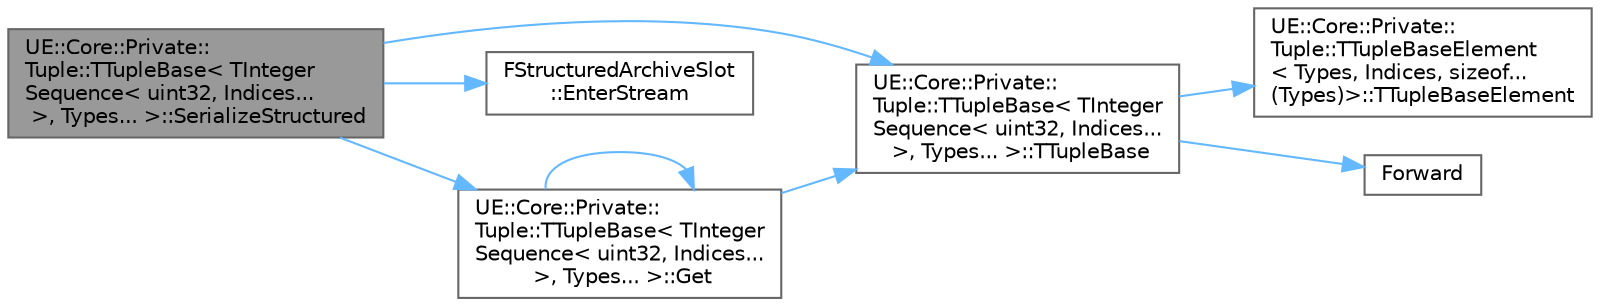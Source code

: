 digraph "UE::Core::Private::Tuple::TTupleBase&lt; TIntegerSequence&lt; uint32, Indices... &gt;, Types... &gt;::SerializeStructured"
{
 // INTERACTIVE_SVG=YES
 // LATEX_PDF_SIZE
  bgcolor="transparent";
  edge [fontname=Helvetica,fontsize=10,labelfontname=Helvetica,labelfontsize=10];
  node [fontname=Helvetica,fontsize=10,shape=box,height=0.2,width=0.4];
  rankdir="LR";
  Node1 [id="Node000001",label="UE::Core::Private::\lTuple::TTupleBase\< TInteger\lSequence\< uint32, Indices...\l \>, Types... \>::SerializeStructured",height=0.2,width=0.4,color="gray40", fillcolor="grey60", style="filled", fontcolor="black",tooltip=" "];
  Node1 -> Node2 [id="edge1_Node000001_Node000002",color="steelblue1",style="solid",tooltip=" "];
  Node2 [id="Node000002",label="UE::Core::Private::\lTuple::TTupleBase\< TInteger\lSequence\< uint32, Indices...\l \>, Types... \>::TTupleBase",height=0.2,width=0.4,color="grey40", fillcolor="white", style="filled",URL="$d4/d17/structUE_1_1Core_1_1Private_1_1Tuple_1_1TTupleBase_3_01TIntegerSequence_3_01uint32_00_01Indices_5eb611b331a504a35e9ecd37b7fe4c0d.html#a2c554ca34232501d58d8a210ccdd02bc",tooltip=" "];
  Node2 -> Node3 [id="edge2_Node000002_Node000003",color="steelblue1",style="solid",tooltip=" "];
  Node3 [id="Node000003",label="UE::Core::Private::\lTuple::TTupleBaseElement\l\< Types, Indices, sizeof...\l(Types)\>::TTupleBaseElement",height=0.2,width=0.4,color="grey40", fillcolor="white", style="filled",URL="$d1/db2/structUE_1_1Core_1_1Private_1_1Tuple_1_1TTupleBaseElement.html#a45fe265accf6f96117037a4f28050e3c",tooltip=" "];
  Node2 -> Node4 [id="edge3_Node000002_Node000004",color="steelblue1",style="solid",tooltip=" "];
  Node4 [id="Node000004",label="Forward",height=0.2,width=0.4,color="grey40", fillcolor="white", style="filled",URL="$d4/d24/UnrealTemplate_8h.html#a68f280c1d561a8899a1e9e3ea8405d00",tooltip="Forward will cast a reference to an rvalue reference."];
  Node1 -> Node5 [id="edge4_Node000001_Node000005",color="steelblue1",style="solid",tooltip=" "];
  Node5 [id="Node000005",label="FStructuredArchiveSlot\l::EnterStream",height=0.2,width=0.4,color="grey40", fillcolor="white", style="filled",URL="$d0/dfd/classFStructuredArchiveSlot.html#a80bfc845f6c94957d1589c0559f074d0",tooltip=" "];
  Node1 -> Node6 [id="edge5_Node000001_Node000006",color="steelblue1",style="solid",tooltip=" "];
  Node6 [id="Node000006",label="UE::Core::Private::\lTuple::TTupleBase\< TInteger\lSequence\< uint32, Indices...\l \>, Types... \>::Get",height=0.2,width=0.4,color="grey40", fillcolor="white", style="filled",URL="$d4/d17/structUE_1_1Core_1_1Private_1_1Tuple_1_1TTupleBase_3_01TIntegerSequence_3_01uint32_00_01Indices_5eb611b331a504a35e9ecd37b7fe4c0d.html#a286e5d7697de65ffbb3d0955ba12f458",tooltip=" "];
  Node6 -> Node2 [id="edge6_Node000006_Node000002",color="steelblue1",style="solid",tooltip=" "];
  Node6 -> Node6 [id="edge7_Node000006_Node000006",color="steelblue1",style="solid",tooltip=" "];
}
